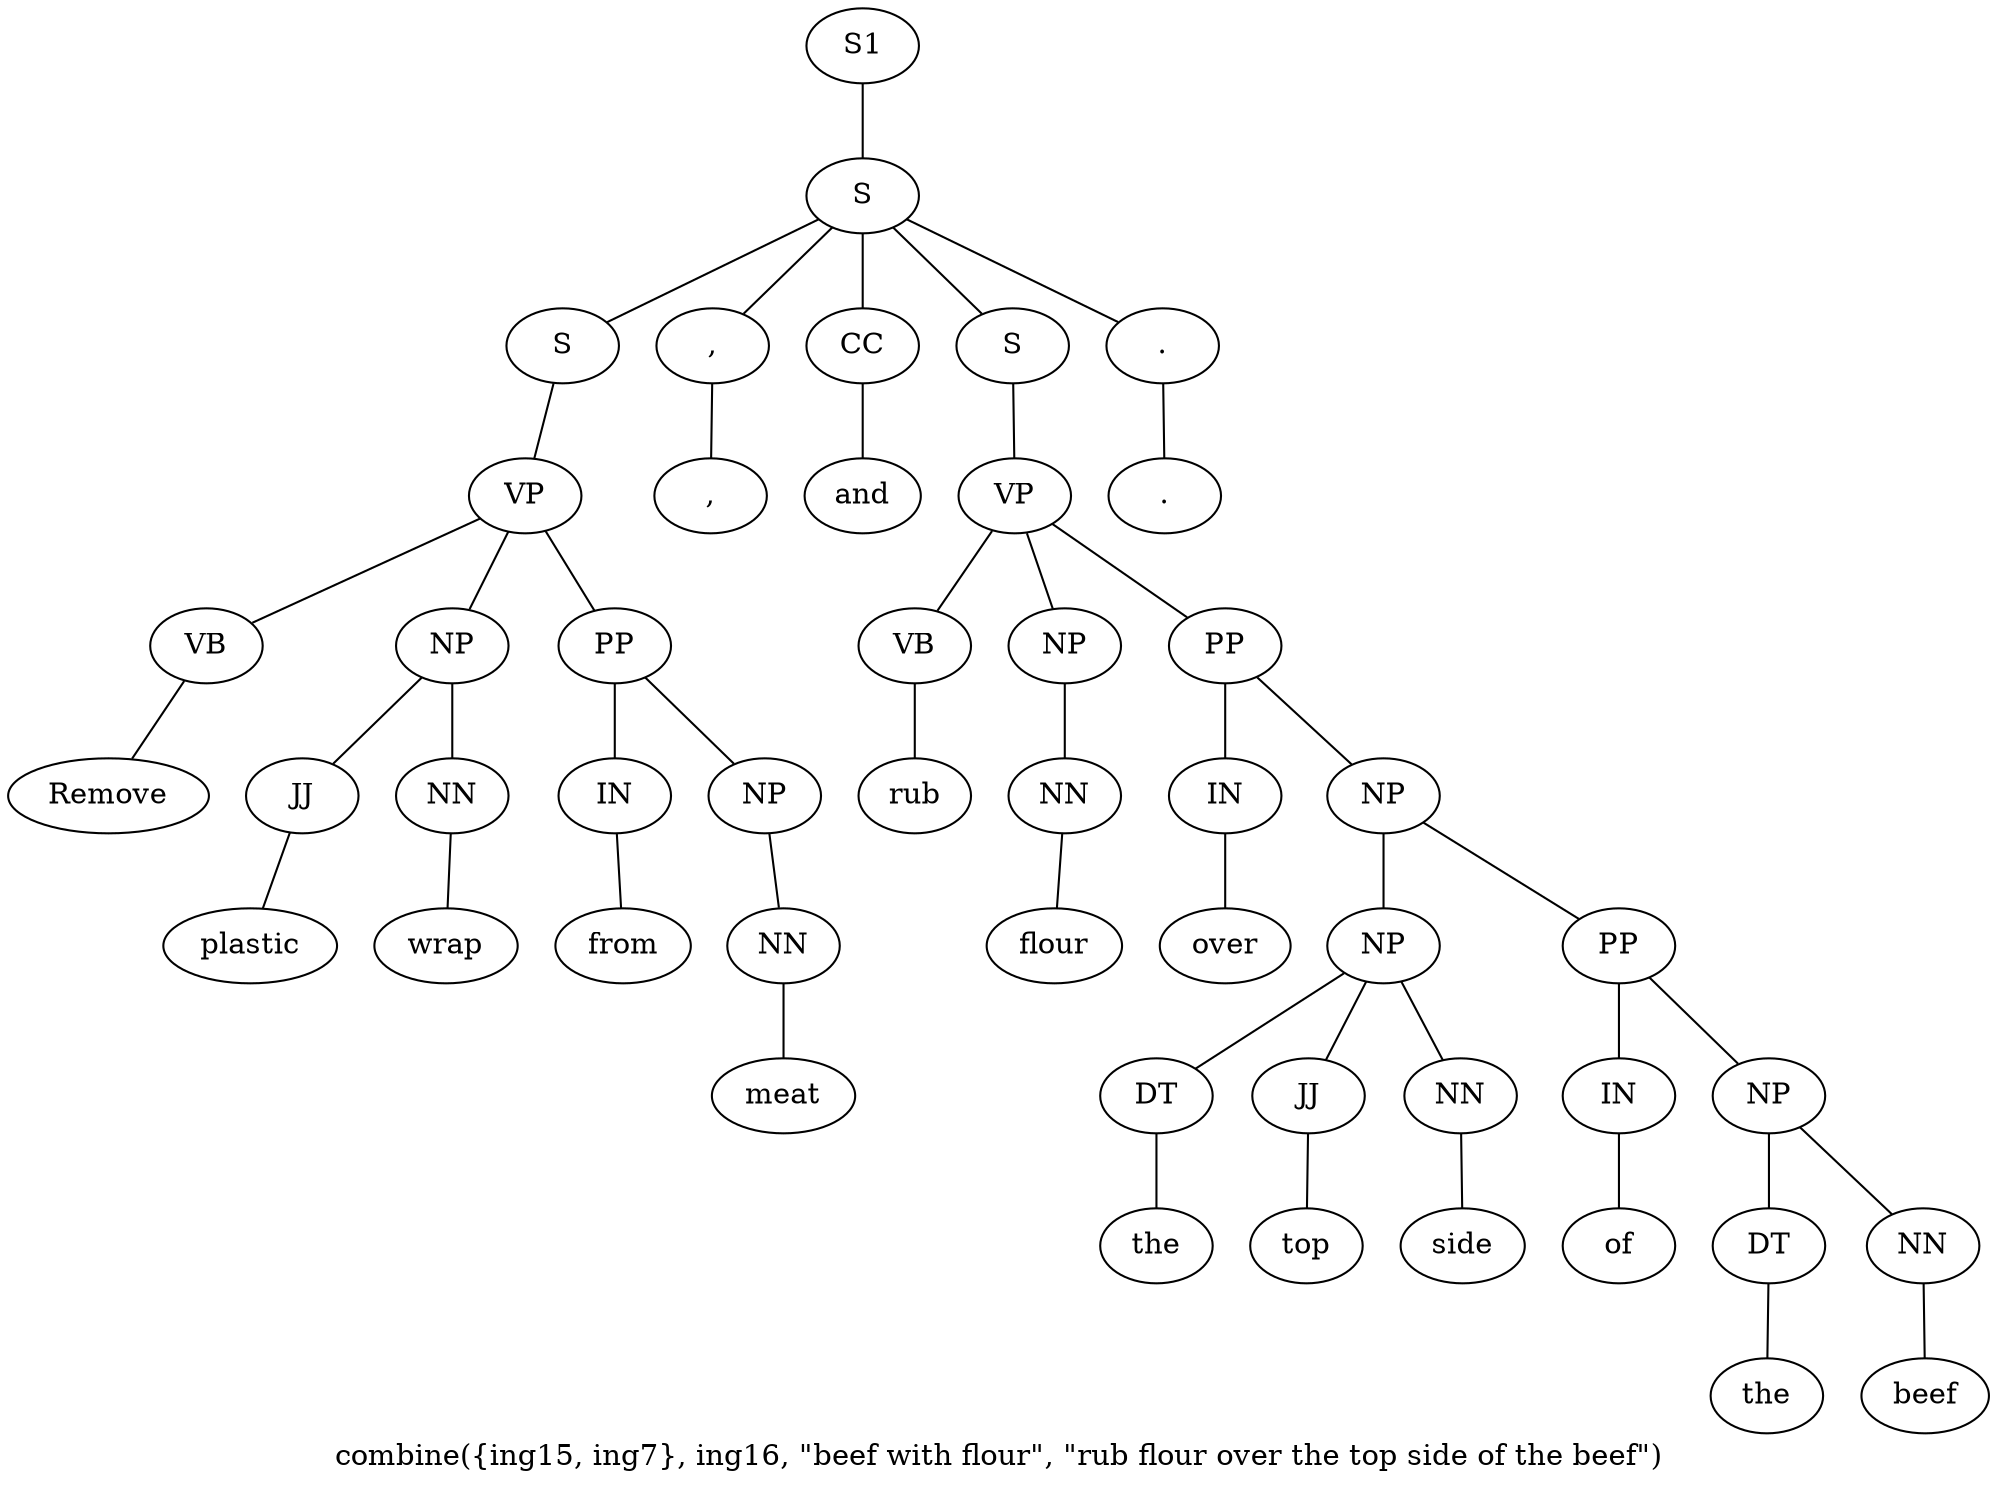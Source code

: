 graph SyntaxGraph {
	label = "combine({ing15, ing7}, ing16, \"beef with flour\", \"rub flour over the top side of the beef\")";
	Node0 [label="S1"];
	Node1 [label="S"];
	Node2 [label="S"];
	Node3 [label="VP"];
	Node4 [label="VB"];
	Node5 [label="Remove"];
	Node6 [label="NP"];
	Node7 [label="JJ"];
	Node8 [label="plastic"];
	Node9 [label="NN"];
	Node10 [label="wrap"];
	Node11 [label="PP"];
	Node12 [label="IN"];
	Node13 [label="from"];
	Node14 [label="NP"];
	Node15 [label="NN"];
	Node16 [label="meat"];
	Node17 [label=","];
	Node18 [label=","];
	Node19 [label="CC"];
	Node20 [label="and"];
	Node21 [label="S"];
	Node22 [label="VP"];
	Node23 [label="VB"];
	Node24 [label="rub"];
	Node25 [label="NP"];
	Node26 [label="NN"];
	Node27 [label="flour"];
	Node28 [label="PP"];
	Node29 [label="IN"];
	Node30 [label="over"];
	Node31 [label="NP"];
	Node32 [label="NP"];
	Node33 [label="DT"];
	Node34 [label="the"];
	Node35 [label="JJ"];
	Node36 [label="top"];
	Node37 [label="NN"];
	Node38 [label="side"];
	Node39 [label="PP"];
	Node40 [label="IN"];
	Node41 [label="of"];
	Node42 [label="NP"];
	Node43 [label="DT"];
	Node44 [label="the"];
	Node45 [label="NN"];
	Node46 [label="beef"];
	Node47 [label="."];
	Node48 [label="."];

	Node0 -- Node1;
	Node1 -- Node2;
	Node1 -- Node17;
	Node1 -- Node19;
	Node1 -- Node21;
	Node1 -- Node47;
	Node2 -- Node3;
	Node3 -- Node4;
	Node3 -- Node6;
	Node3 -- Node11;
	Node4 -- Node5;
	Node6 -- Node7;
	Node6 -- Node9;
	Node7 -- Node8;
	Node9 -- Node10;
	Node11 -- Node12;
	Node11 -- Node14;
	Node12 -- Node13;
	Node14 -- Node15;
	Node15 -- Node16;
	Node17 -- Node18;
	Node19 -- Node20;
	Node21 -- Node22;
	Node22 -- Node23;
	Node22 -- Node25;
	Node22 -- Node28;
	Node23 -- Node24;
	Node25 -- Node26;
	Node26 -- Node27;
	Node28 -- Node29;
	Node28 -- Node31;
	Node29 -- Node30;
	Node31 -- Node32;
	Node31 -- Node39;
	Node32 -- Node33;
	Node32 -- Node35;
	Node32 -- Node37;
	Node33 -- Node34;
	Node35 -- Node36;
	Node37 -- Node38;
	Node39 -- Node40;
	Node39 -- Node42;
	Node40 -- Node41;
	Node42 -- Node43;
	Node42 -- Node45;
	Node43 -- Node44;
	Node45 -- Node46;
	Node47 -- Node48;
}